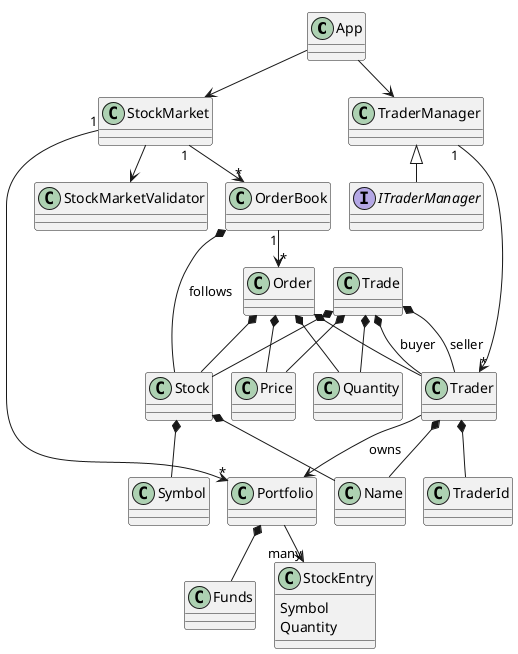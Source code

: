 @startuml StockMarketArchitecture
!pragma layout smetana


class App 

class StockMarket

class TraderManager
interface ITraderManager

class OrderBook
class Portfolio
class StockMarketValidator

class Trader

class Stock
class Order
class Symbol
class TraderId
class Quantity
class Price

class Trade
class Funds
class Name


App --> StockMarket
App --> TraderManager

StockMarket "1" --> "*" OrderBook
StockMarket "1" --> "*" Portfolio
StockMarket --> StockMarketValidator

TraderManager <|-- ITraderManager
TraderManager "1" --> "*" Trader

OrderBook *-- Stock: follows
OrderBook "1" --> "*" Order

Portfolio *-- Funds

Portfolio --> "many" StockEntry
class StockEntry {
    Symbol
    Quantity
}

Trader *-- TraderId
Trader *-- Name
Trader --> Portfolio: "owns"

Order *-- Trader
Order *-- Stock
Order *-- Quantity
Order *-- Price

Trade *-- Trader: buyer
Trade *-- Trader: seller
Trade *-- Stock
Trade *-- Quantity
Trade *-- Price

Stock *-- Name
Stock *-- Symbol


@enduml